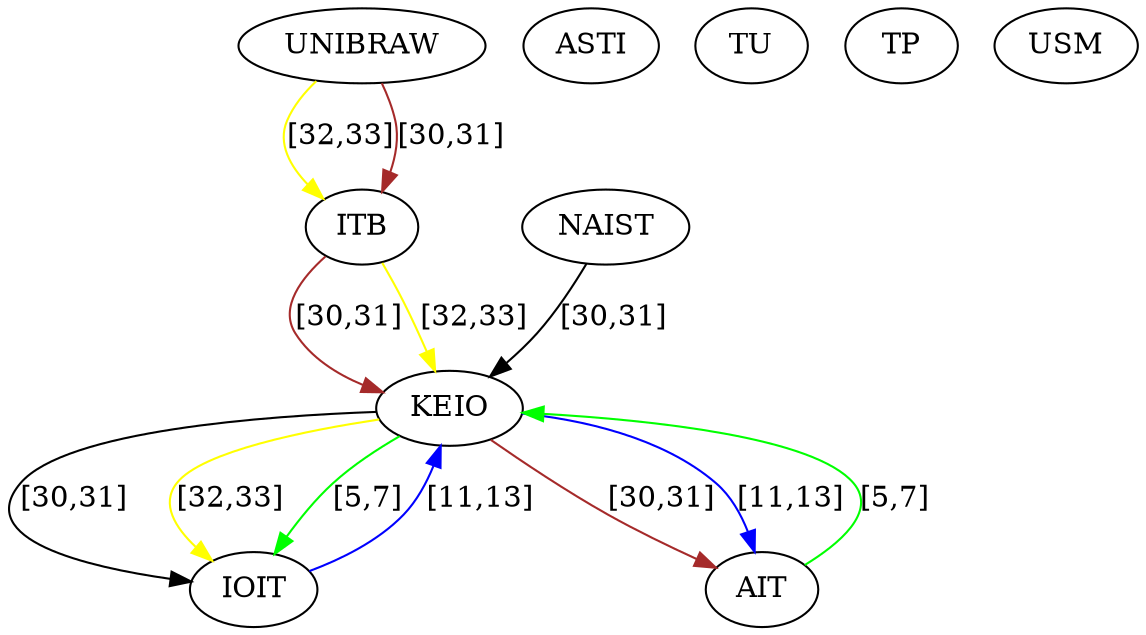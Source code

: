 digraph  {
0 [Internal=1, label=UNIBRAW];
1 [Internal=1, label=NAIST];
2 [Internal=1, label=KEIO];
3 [Internal=1, label=IOIT];
4 [Internal=1, label=ASTI];
5 [Internal=1, label=TU];
6 [Internal=1, label=AIT];
7 [Internal=1, label=ITB];
8 [Internal=1, label=TP];
9 [Internal=1, label=USM];
0 -> 7  [color=yellow, key=0, label="[32,33]"];
0 -> 7  [color=brown, key=1, label="[30,31]"];
1 -> 2  [color=black, key=0, label="[30,31]"];
2 -> 3  [color=black, key=0, label="[30,31]"];
2 -> 3  [color=yellow, key=1, label="[32,33]"];
2 -> 3  [color=green, key=2, label="[5,7]"];
2 -> 6  [color=brown, key=0, label="[30,31]"];
2 -> 6  [color=blue, key=1, label="[11,13]"];
3 -> 2  [color=blue, key=0, label="[11,13]"];
6 -> 2  [color=green, key=0, label="[5,7]"];
7 -> 2  [color=brown, key=0, label="[30,31]"];
7 -> 2  [color=yellow, key=1, label="[32,33]"];
}
